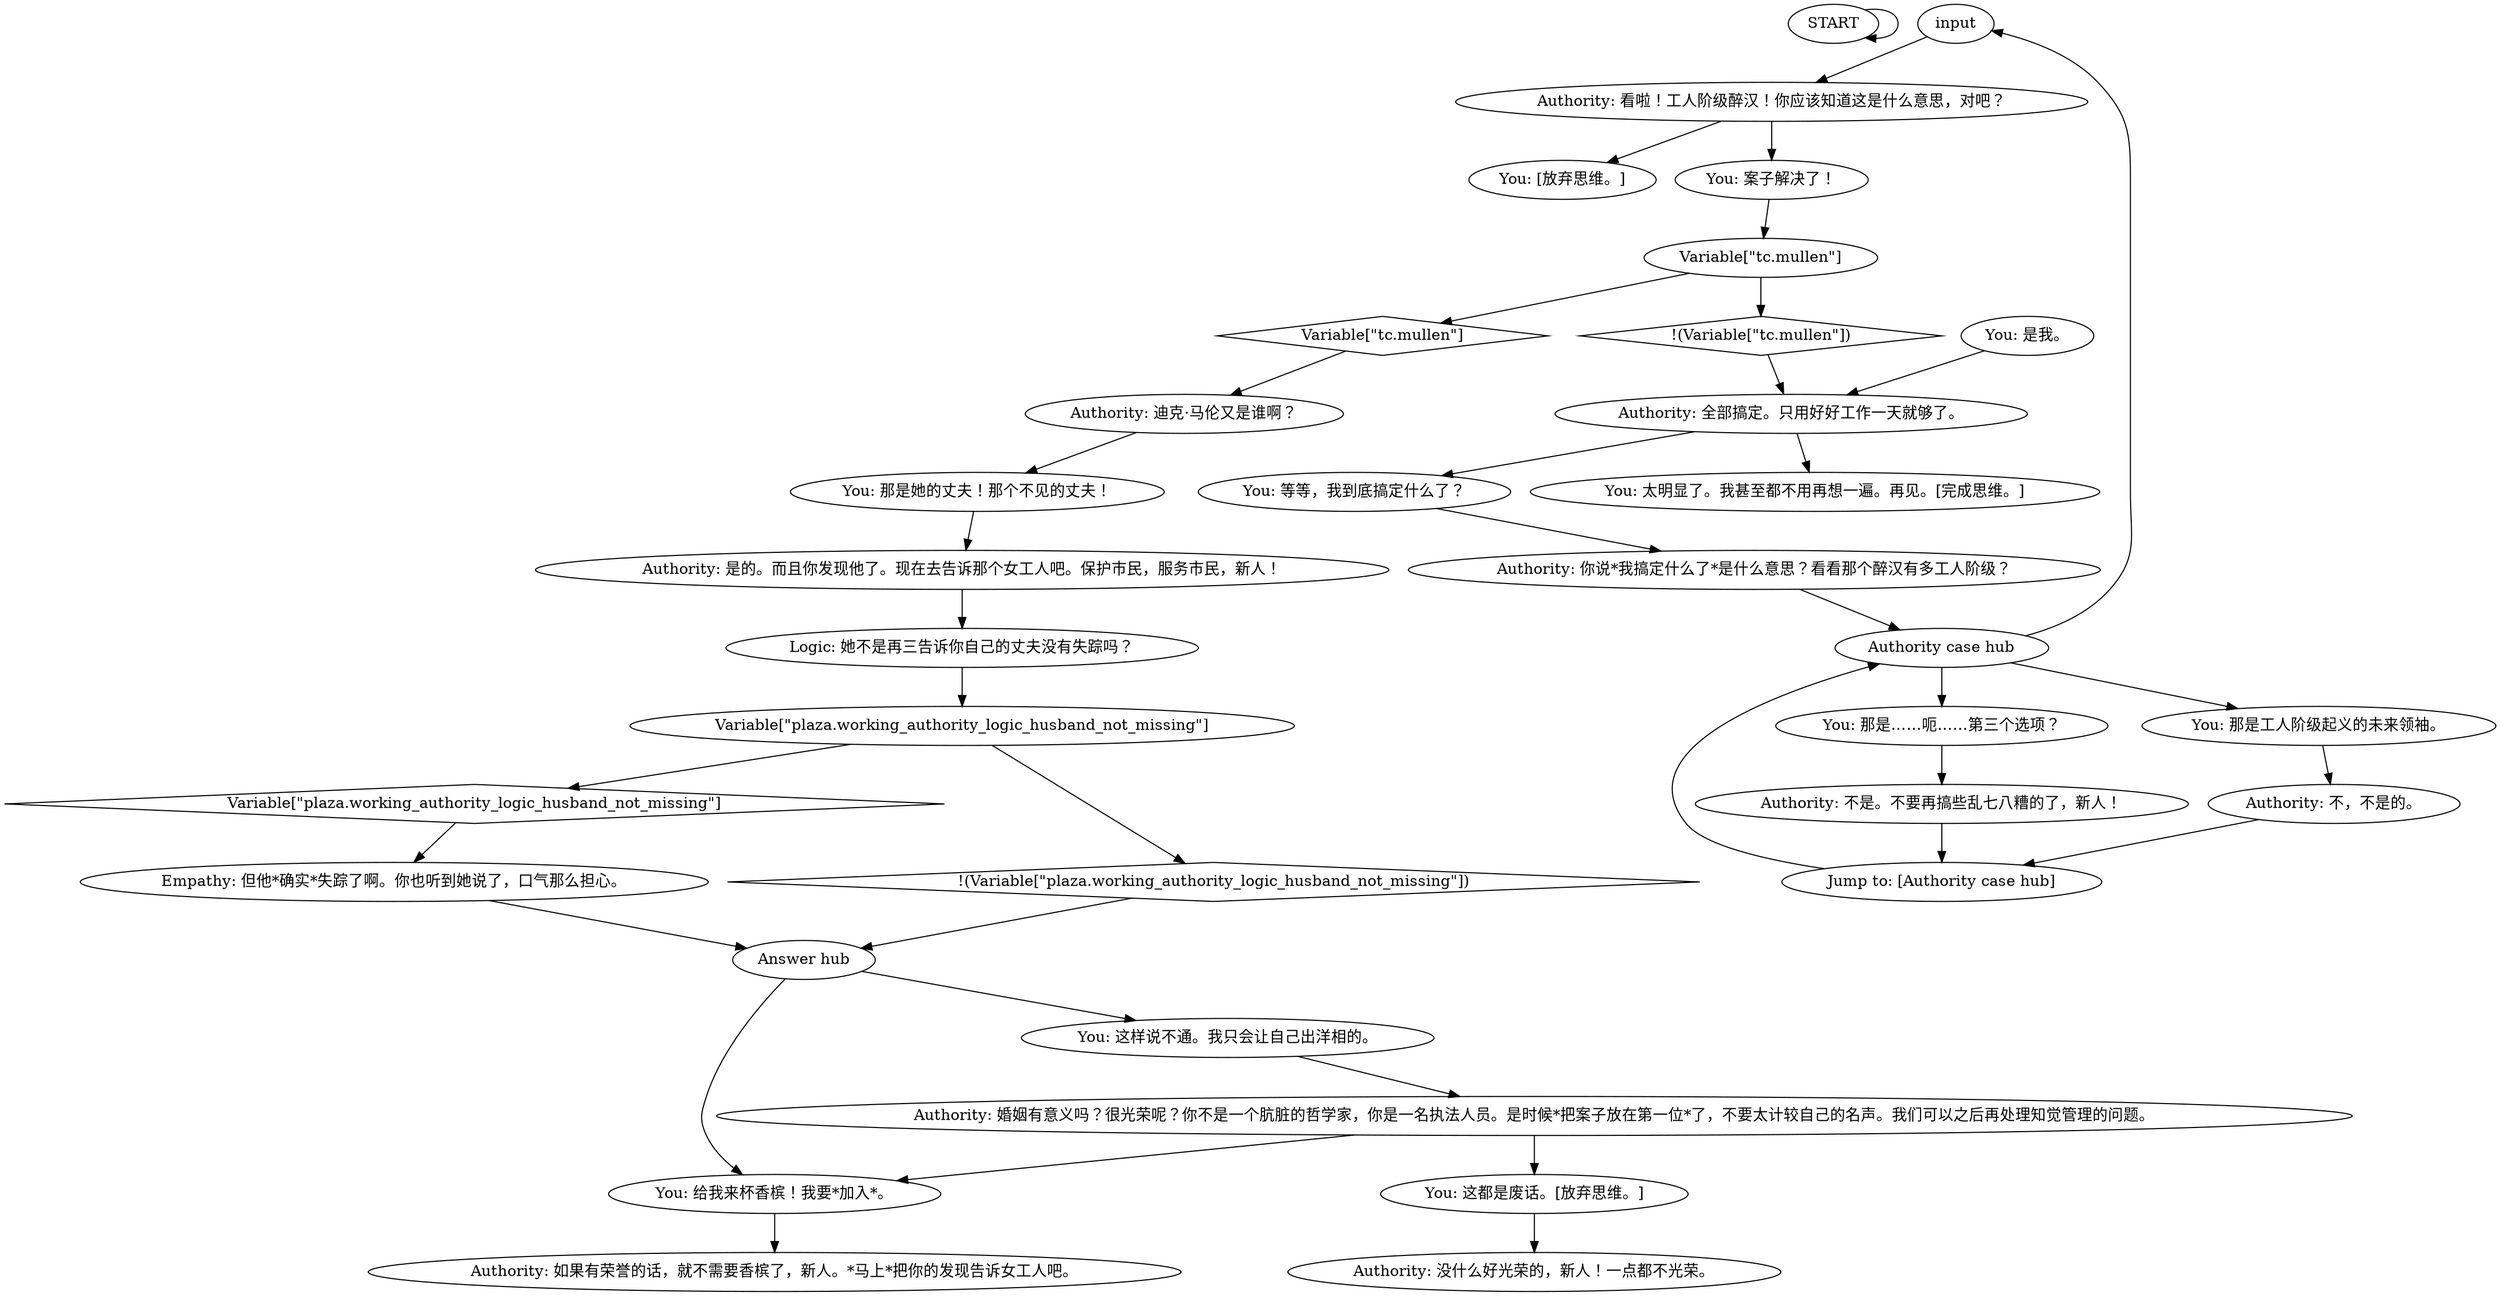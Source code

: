 # PLAZA ORB / working class husband
# AUTHORITY: It's a working class woman's drunk husband.
# ==================================================
digraph G {
	  0 [label="START"];
	  1 [label="input"];
	  2 [label="You: 那是她的丈夫！那个不见的丈夫！"];
	  3 [label="You: 是我。"];
	  4 [label="Authority: 没什么好光荣的，新人！一点都不光荣。"];
	  5 [label="You: 这都是废话。[放弃思维。]"];
	  6 [label="Authority: 不是。不要再搞些乱七八糟的了，新人！"];
	  7 [label="You: [放弃思维。]"];
	  8 [label="Authority: 全部搞定。只用好好工作一天就够了。"];
	  9 [label="You: 给我来杯香槟！我要*加入*。"];
	  10 [label="Variable[\"tc.mullen\"]"];
	  11 [label="Variable[\"tc.mullen\"]", shape=diamond];
	  12 [label="!(Variable[\"tc.mullen\"])", shape=diamond];
	  13 [label="You: 案子解决了！"];
	  14 [label="Empathy: 但他*确实*失踪了啊。你也听到她说了，口气那么担心。"];
	  15 [label="Authority: 看啦！工人阶级醉汉！你应该知道这是什么意思，对吧？"];
	  16 [label="Logic: 她不是再三告诉你自己的丈夫没有失踪吗？"];
	  17 [label="Variable[\"plaza.working_authority_logic_husband_not_missing\"]"];
	  18 [label="Variable[\"plaza.working_authority_logic_husband_not_missing\"]", shape=diamond];
	  19 [label="!(Variable[\"plaza.working_authority_logic_husband_not_missing\"])", shape=diamond];
	  20 [label="You: 等等，我到底搞定什么了？"];
	  21 [label="You: 那是……呃……第三个选项？"];
	  22 [label="Jump to: [Authority case hub]"];
	  23 [label="Authority: 是的。而且你发现他了。现在去告诉那个女工人吧。保护市民，服务市民，新人！"];
	  24 [label="You: 这样说不通。我只会让自己出洋相的。"];
	  25 [label="Authority: 如果有荣誉的话，就不需要香槟了，新人。*马上*把你的发现告诉女工人吧。"];
	  26 [label="You: 那是工人阶级起义的未来领袖。"];
	  27 [label="You: 太明显了。我甚至都不用再想一遍。再见。[完成思维。]"];
	  28 [label="Authority case hub"];
	  29 [label="Answer hub"];
	  30 [label="Authority: 你说*我搞定什么了*是什么意思？看看那个醉汉有多工人阶级？"];
	  31 [label="Authority: 不，不是的。"];
	  32 [label="Authority: 迪克·马伦又是谁啊？"];
	  33 [label="Authority: 婚姻有意义吗？很光荣呢？你不是一个肮脏的哲学家，你是一名执法人员。是时候*把案子放在第一位*了，不要太计较自己的名声。我们可以之后再处理知觉管理的问题。"];
	  0 -> 0
	  1 -> 15
	  2 -> 23
	  3 -> 8
	  5 -> 4
	  6 -> 22
	  8 -> 27
	  8 -> 20
	  9 -> 25
	  10 -> 11
	  10 -> 12
	  11 -> 32
	  12 -> 8
	  13 -> 10
	  14 -> 29
	  15 -> 13
	  15 -> 7
	  16 -> 17
	  17 -> 18
	  17 -> 19
	  18 -> 14
	  19 -> 29
	  20 -> 30
	  21 -> 6
	  22 -> 28
	  23 -> 16
	  24 -> 33
	  26 -> 31
	  28 -> 1
	  28 -> 26
	  28 -> 21
	  29 -> 24
	  29 -> 9
	  30 -> 28
	  31 -> 22
	  32 -> 2
	  33 -> 9
	  33 -> 5
}


